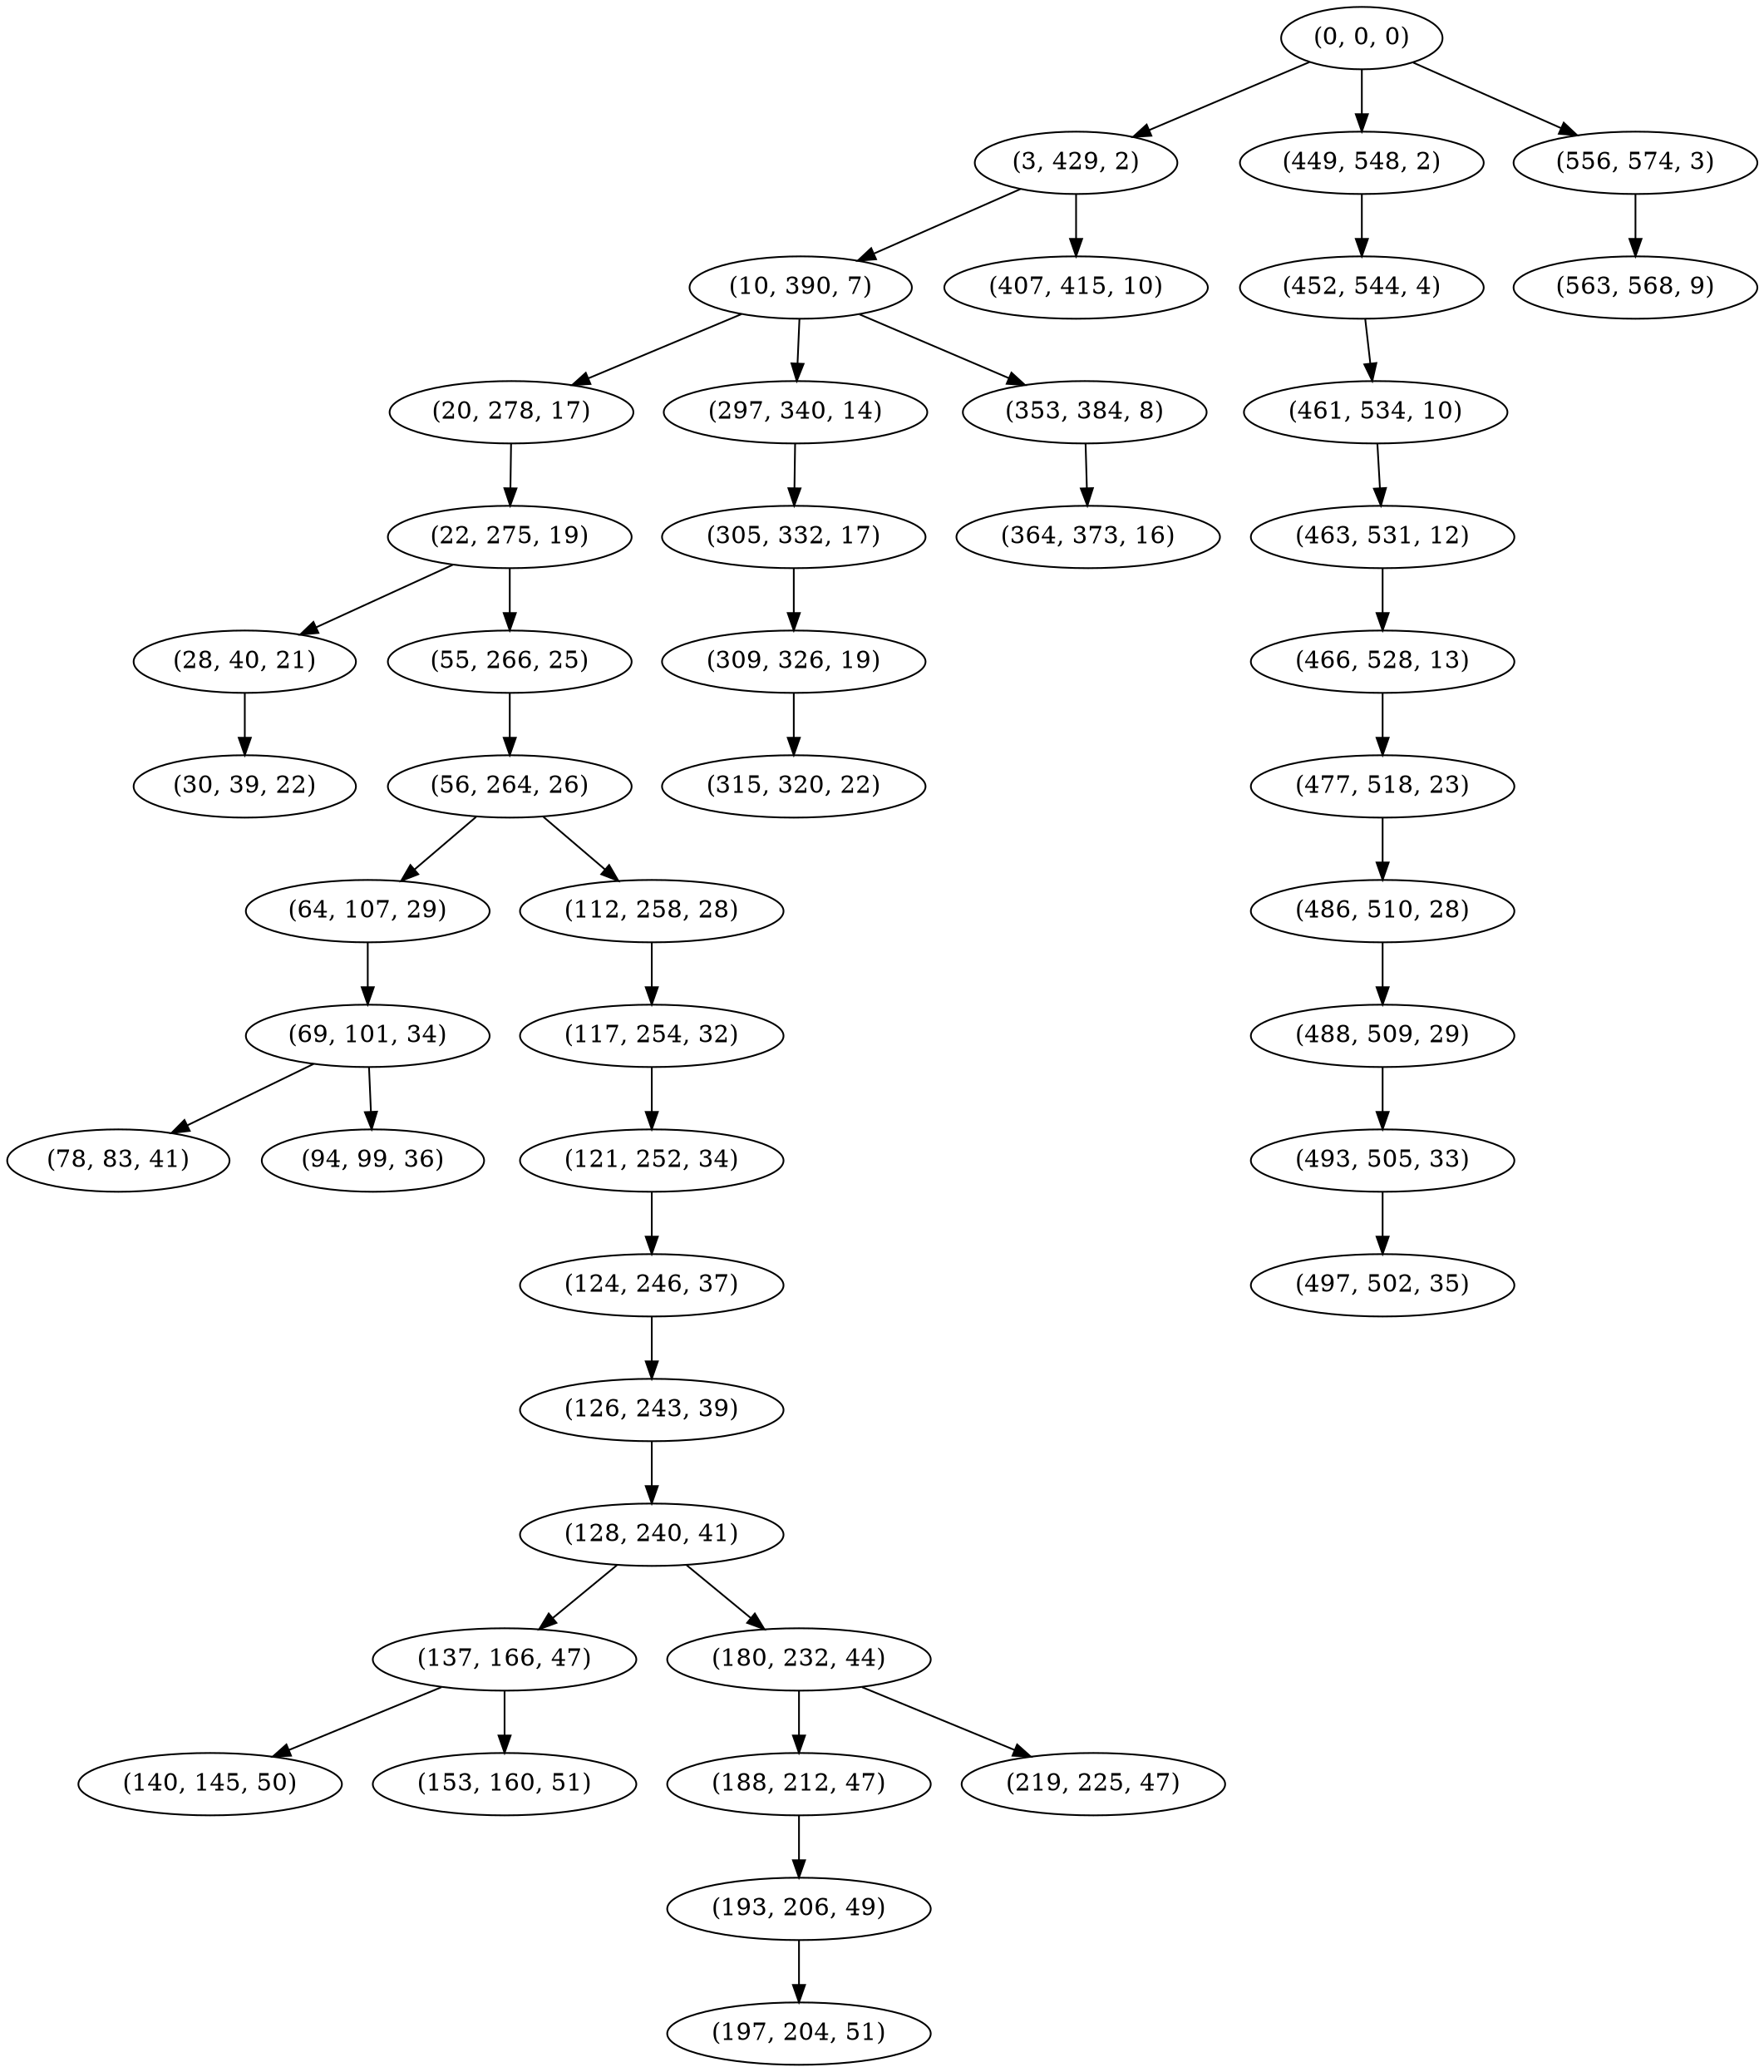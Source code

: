digraph tree {
    "(0, 0, 0)";
    "(3, 429, 2)";
    "(10, 390, 7)";
    "(20, 278, 17)";
    "(22, 275, 19)";
    "(28, 40, 21)";
    "(30, 39, 22)";
    "(55, 266, 25)";
    "(56, 264, 26)";
    "(64, 107, 29)";
    "(69, 101, 34)";
    "(78, 83, 41)";
    "(94, 99, 36)";
    "(112, 258, 28)";
    "(117, 254, 32)";
    "(121, 252, 34)";
    "(124, 246, 37)";
    "(126, 243, 39)";
    "(128, 240, 41)";
    "(137, 166, 47)";
    "(140, 145, 50)";
    "(153, 160, 51)";
    "(180, 232, 44)";
    "(188, 212, 47)";
    "(193, 206, 49)";
    "(197, 204, 51)";
    "(219, 225, 47)";
    "(297, 340, 14)";
    "(305, 332, 17)";
    "(309, 326, 19)";
    "(315, 320, 22)";
    "(353, 384, 8)";
    "(364, 373, 16)";
    "(407, 415, 10)";
    "(449, 548, 2)";
    "(452, 544, 4)";
    "(461, 534, 10)";
    "(463, 531, 12)";
    "(466, 528, 13)";
    "(477, 518, 23)";
    "(486, 510, 28)";
    "(488, 509, 29)";
    "(493, 505, 33)";
    "(497, 502, 35)";
    "(556, 574, 3)";
    "(563, 568, 9)";
    "(0, 0, 0)" -> "(3, 429, 2)";
    "(0, 0, 0)" -> "(449, 548, 2)";
    "(0, 0, 0)" -> "(556, 574, 3)";
    "(3, 429, 2)" -> "(10, 390, 7)";
    "(3, 429, 2)" -> "(407, 415, 10)";
    "(10, 390, 7)" -> "(20, 278, 17)";
    "(10, 390, 7)" -> "(297, 340, 14)";
    "(10, 390, 7)" -> "(353, 384, 8)";
    "(20, 278, 17)" -> "(22, 275, 19)";
    "(22, 275, 19)" -> "(28, 40, 21)";
    "(22, 275, 19)" -> "(55, 266, 25)";
    "(28, 40, 21)" -> "(30, 39, 22)";
    "(55, 266, 25)" -> "(56, 264, 26)";
    "(56, 264, 26)" -> "(64, 107, 29)";
    "(56, 264, 26)" -> "(112, 258, 28)";
    "(64, 107, 29)" -> "(69, 101, 34)";
    "(69, 101, 34)" -> "(78, 83, 41)";
    "(69, 101, 34)" -> "(94, 99, 36)";
    "(112, 258, 28)" -> "(117, 254, 32)";
    "(117, 254, 32)" -> "(121, 252, 34)";
    "(121, 252, 34)" -> "(124, 246, 37)";
    "(124, 246, 37)" -> "(126, 243, 39)";
    "(126, 243, 39)" -> "(128, 240, 41)";
    "(128, 240, 41)" -> "(137, 166, 47)";
    "(128, 240, 41)" -> "(180, 232, 44)";
    "(137, 166, 47)" -> "(140, 145, 50)";
    "(137, 166, 47)" -> "(153, 160, 51)";
    "(180, 232, 44)" -> "(188, 212, 47)";
    "(180, 232, 44)" -> "(219, 225, 47)";
    "(188, 212, 47)" -> "(193, 206, 49)";
    "(193, 206, 49)" -> "(197, 204, 51)";
    "(297, 340, 14)" -> "(305, 332, 17)";
    "(305, 332, 17)" -> "(309, 326, 19)";
    "(309, 326, 19)" -> "(315, 320, 22)";
    "(353, 384, 8)" -> "(364, 373, 16)";
    "(449, 548, 2)" -> "(452, 544, 4)";
    "(452, 544, 4)" -> "(461, 534, 10)";
    "(461, 534, 10)" -> "(463, 531, 12)";
    "(463, 531, 12)" -> "(466, 528, 13)";
    "(466, 528, 13)" -> "(477, 518, 23)";
    "(477, 518, 23)" -> "(486, 510, 28)";
    "(486, 510, 28)" -> "(488, 509, 29)";
    "(488, 509, 29)" -> "(493, 505, 33)";
    "(493, 505, 33)" -> "(497, 502, 35)";
    "(556, 574, 3)" -> "(563, 568, 9)";
}
